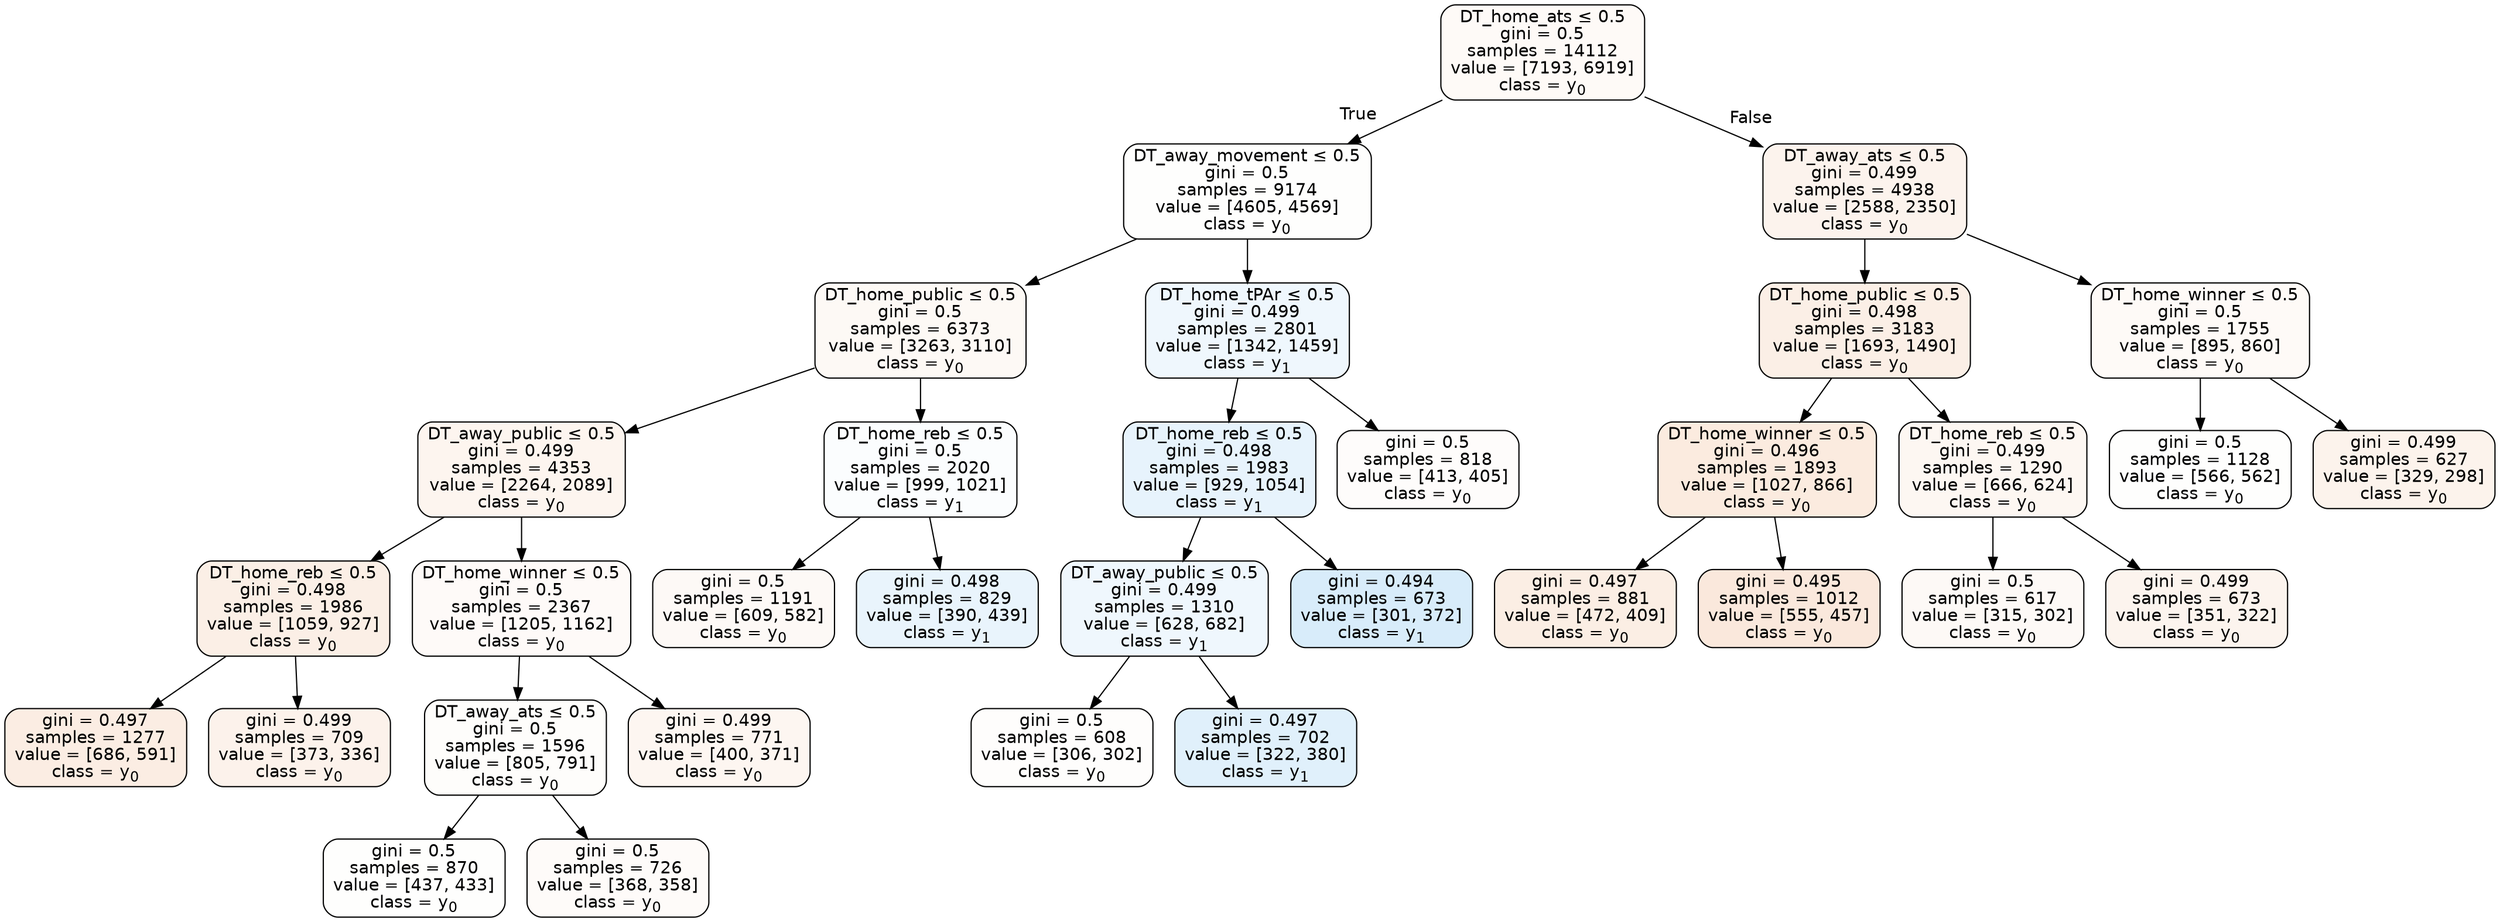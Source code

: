digraph Tree {
node [shape=box, style="filled, rounded", color="black", fontname=helvetica] ;
edge [fontname=helvetica] ;
0 [label=<DT_home_ats &le; 0.5<br/>gini = 0.5<br/>samples = 14112<br/>value = [7193, 6919]<br/>class = y<SUB>0</SUB>>, fillcolor="#e581390a"] ;
1 [label=<DT_away_movement &le; 0.5<br/>gini = 0.5<br/>samples = 9174<br/>value = [4605, 4569]<br/>class = y<SUB>0</SUB>>, fillcolor="#e5813902"] ;
0 -> 1 [labeldistance=2.5, labelangle=45, headlabel="True"] ;
2 [label=<DT_home_public &le; 0.5<br/>gini = 0.5<br/>samples = 6373<br/>value = [3263, 3110]<br/>class = y<SUB>0</SUB>>, fillcolor="#e581390c"] ;
1 -> 2 ;
3 [label=<DT_away_public &le; 0.5<br/>gini = 0.499<br/>samples = 4353<br/>value = [2264, 2089]<br/>class = y<SUB>0</SUB>>, fillcolor="#e5813914"] ;
2 -> 3 ;
4 [label=<DT_home_reb &le; 0.5<br/>gini = 0.498<br/>samples = 1986<br/>value = [1059, 927]<br/>class = y<SUB>0</SUB>>, fillcolor="#e5813920"] ;
3 -> 4 ;
5 [label=<gini = 0.497<br/>samples = 1277<br/>value = [686, 591]<br/>class = y<SUB>0</SUB>>, fillcolor="#e5813923"] ;
4 -> 5 ;
6 [label=<gini = 0.499<br/>samples = 709<br/>value = [373, 336]<br/>class = y<SUB>0</SUB>>, fillcolor="#e5813919"] ;
4 -> 6 ;
7 [label=<DT_home_winner &le; 0.5<br/>gini = 0.5<br/>samples = 2367<br/>value = [1205, 1162]<br/>class = y<SUB>0</SUB>>, fillcolor="#e5813909"] ;
3 -> 7 ;
8 [label=<DT_away_ats &le; 0.5<br/>gini = 0.5<br/>samples = 1596<br/>value = [805, 791]<br/>class = y<SUB>0</SUB>>, fillcolor="#e5813904"] ;
7 -> 8 ;
9 [label=<gini = 0.5<br/>samples = 870<br/>value = [437, 433]<br/>class = y<SUB>0</SUB>>, fillcolor="#e5813902"] ;
8 -> 9 ;
10 [label=<gini = 0.5<br/>samples = 726<br/>value = [368, 358]<br/>class = y<SUB>0</SUB>>, fillcolor="#e5813907"] ;
8 -> 10 ;
11 [label=<gini = 0.499<br/>samples = 771<br/>value = [400, 371]<br/>class = y<SUB>0</SUB>>, fillcolor="#e5813912"] ;
7 -> 11 ;
12 [label=<DT_home_reb &le; 0.5<br/>gini = 0.5<br/>samples = 2020<br/>value = [999, 1021]<br/>class = y<SUB>1</SUB>>, fillcolor="#399de505"] ;
2 -> 12 ;
13 [label=<gini = 0.5<br/>samples = 1191<br/>value = [609, 582]<br/>class = y<SUB>0</SUB>>, fillcolor="#e581390b"] ;
12 -> 13 ;
14 [label=<gini = 0.498<br/>samples = 829<br/>value = [390, 439]<br/>class = y<SUB>1</SUB>>, fillcolor="#399de51c"] ;
12 -> 14 ;
15 [label=<DT_home_tPAr &le; 0.5<br/>gini = 0.499<br/>samples = 2801<br/>value = [1342, 1459]<br/>class = y<SUB>1</SUB>>, fillcolor="#399de514"] ;
1 -> 15 ;
16 [label=<DT_home_reb &le; 0.5<br/>gini = 0.498<br/>samples = 1983<br/>value = [929, 1054]<br/>class = y<SUB>1</SUB>>, fillcolor="#399de51e"] ;
15 -> 16 ;
17 [label=<DT_away_public &le; 0.5<br/>gini = 0.499<br/>samples = 1310<br/>value = [628, 682]<br/>class = y<SUB>1</SUB>>, fillcolor="#399de514"] ;
16 -> 17 ;
18 [label=<gini = 0.5<br/>samples = 608<br/>value = [306, 302]<br/>class = y<SUB>0</SUB>>, fillcolor="#e5813903"] ;
17 -> 18 ;
19 [label=<gini = 0.497<br/>samples = 702<br/>value = [322, 380]<br/>class = y<SUB>1</SUB>>, fillcolor="#399de527"] ;
17 -> 19 ;
20 [label=<gini = 0.494<br/>samples = 673<br/>value = [301, 372]<br/>class = y<SUB>1</SUB>>, fillcolor="#399de531"] ;
16 -> 20 ;
21 [label=<gini = 0.5<br/>samples = 818<br/>value = [413, 405]<br/>class = y<SUB>0</SUB>>, fillcolor="#e5813905"] ;
15 -> 21 ;
22 [label=<DT_away_ats &le; 0.5<br/>gini = 0.499<br/>samples = 4938<br/>value = [2588, 2350]<br/>class = y<SUB>0</SUB>>, fillcolor="#e5813917"] ;
0 -> 22 [labeldistance=2.5, labelangle=-45, headlabel="False"] ;
23 [label=<DT_home_public &le; 0.5<br/>gini = 0.498<br/>samples = 3183<br/>value = [1693, 1490]<br/>class = y<SUB>0</SUB>>, fillcolor="#e581391f"] ;
22 -> 23 ;
24 [label=<DT_home_winner &le; 0.5<br/>gini = 0.496<br/>samples = 1893<br/>value = [1027, 866]<br/>class = y<SUB>0</SUB>>, fillcolor="#e5813928"] ;
23 -> 24 ;
25 [label=<gini = 0.497<br/>samples = 881<br/>value = [472, 409]<br/>class = y<SUB>0</SUB>>, fillcolor="#e5813922"] ;
24 -> 25 ;
26 [label=<gini = 0.495<br/>samples = 1012<br/>value = [555, 457]<br/>class = y<SUB>0</SUB>>, fillcolor="#e581392d"] ;
24 -> 26 ;
27 [label=<DT_home_reb &le; 0.5<br/>gini = 0.499<br/>samples = 1290<br/>value = [666, 624]<br/>class = y<SUB>0</SUB>>, fillcolor="#e5813910"] ;
23 -> 27 ;
28 [label=<gini = 0.5<br/>samples = 617<br/>value = [315, 302]<br/>class = y<SUB>0</SUB>>, fillcolor="#e581390b"] ;
27 -> 28 ;
29 [label=<gini = 0.499<br/>samples = 673<br/>value = [351, 322]<br/>class = y<SUB>0</SUB>>, fillcolor="#e5813915"] ;
27 -> 29 ;
30 [label=<DT_home_winner &le; 0.5<br/>gini = 0.5<br/>samples = 1755<br/>value = [895, 860]<br/>class = y<SUB>0</SUB>>, fillcolor="#e581390a"] ;
22 -> 30 ;
31 [label=<gini = 0.5<br/>samples = 1128<br/>value = [566, 562]<br/>class = y<SUB>0</SUB>>, fillcolor="#e5813902"] ;
30 -> 31 ;
32 [label=<gini = 0.499<br/>samples = 627<br/>value = [329, 298]<br/>class = y<SUB>0</SUB>>, fillcolor="#e5813918"] ;
30 -> 32 ;
}